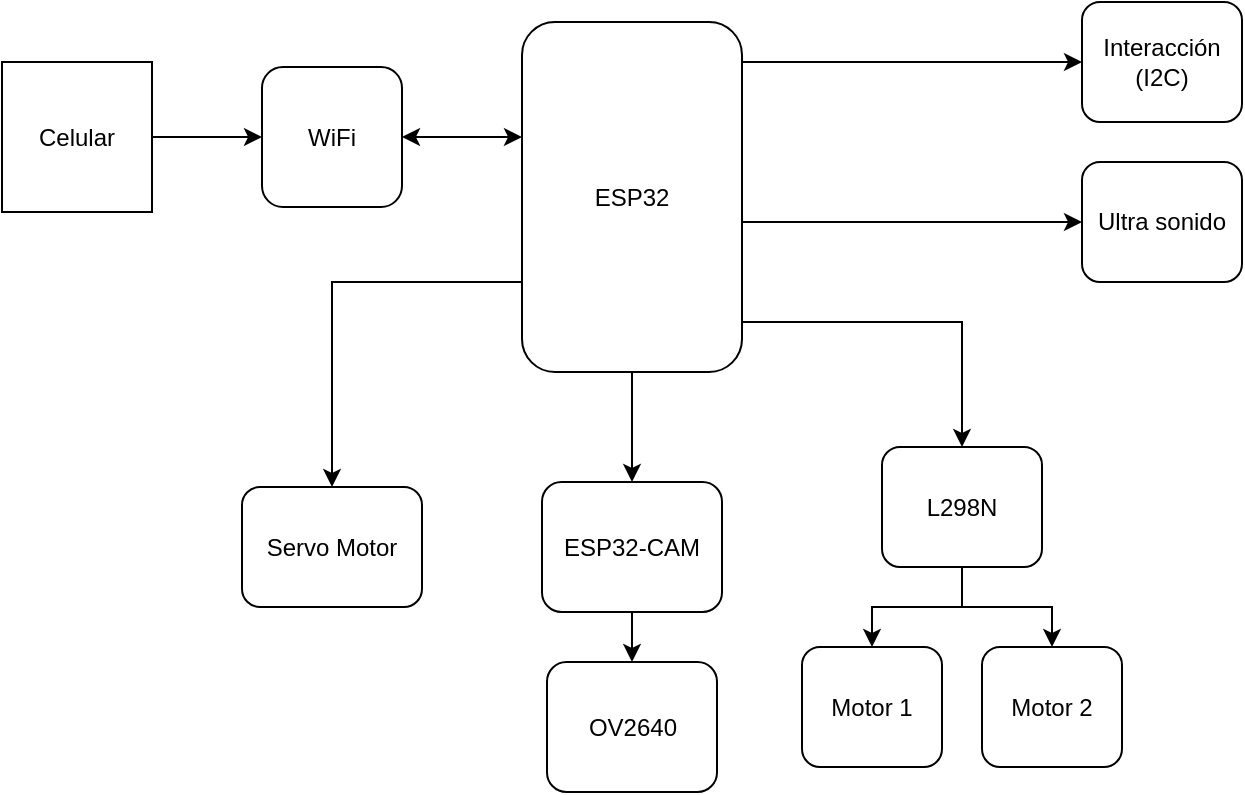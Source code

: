 <mxfile version="15.7.0" type="github">
  <diagram id="Kov3oZdJt8vPXKoNyL5-" name="Page-1">
    <mxGraphModel dx="782" dy="436" grid="1" gridSize="10" guides="1" tooltips="1" connect="1" arrows="1" fold="1" page="1" pageScale="1" pageWidth="827" pageHeight="1169" math="0" shadow="0">
      <root>
        <mxCell id="0" />
        <mxCell id="1" parent="0" />
        <mxCell id="dx68uwRgUBrh4_SJ9RZr-3" style="edgeStyle=orthogonalEdgeStyle;rounded=0;orthogonalLoop=1;jettySize=auto;html=1;startArrow=classic;startFill=1;" parent="1" source="pQWwAxiqqbHr_JKsDW9g-2" target="pQWwAxiqqbHr_JKsDW9g-4" edge="1">
          <mxGeometry relative="1" as="geometry">
            <Array as="points">
              <mxPoint x="280" y="188" />
              <mxPoint x="280" y="188" />
            </Array>
          </mxGeometry>
        </mxCell>
        <mxCell id="pQWwAxiqqbHr_JKsDW9g-2" value="WiFi" style="whiteSpace=wrap;html=1;aspect=fixed;rounded=1;" parent="1" vertex="1">
          <mxGeometry x="180" y="152.5" width="70" height="70" as="geometry" />
        </mxCell>
        <mxCell id="7wTW4Tu3UyPvyJkk_ZA_-2" value="" style="edgeStyle=orthogonalEdgeStyle;rounded=0;orthogonalLoop=1;jettySize=auto;html=1;" edge="1" parent="1" source="pQWwAxiqqbHr_JKsDW9g-4" target="7wTW4Tu3UyPvyJkk_ZA_-1">
          <mxGeometry relative="1" as="geometry" />
        </mxCell>
        <mxCell id="7wTW4Tu3UyPvyJkk_ZA_-6" value="" style="edgeStyle=orthogonalEdgeStyle;rounded=0;orthogonalLoop=1;jettySize=auto;html=1;" edge="1" parent="1" source="pQWwAxiqqbHr_JKsDW9g-4" target="7wTW4Tu3UyPvyJkk_ZA_-5">
          <mxGeometry relative="1" as="geometry">
            <Array as="points">
              <mxPoint x="530" y="280" />
            </Array>
          </mxGeometry>
        </mxCell>
        <mxCell id="7wTW4Tu3UyPvyJkk_ZA_-15" value="" style="edgeStyle=orthogonalEdgeStyle;rounded=0;orthogonalLoop=1;jettySize=auto;html=1;" edge="1" parent="1" source="pQWwAxiqqbHr_JKsDW9g-4" target="7wTW4Tu3UyPvyJkk_ZA_-14">
          <mxGeometry relative="1" as="geometry">
            <Array as="points">
              <mxPoint x="540" y="230" />
              <mxPoint x="540" y="230" />
            </Array>
          </mxGeometry>
        </mxCell>
        <mxCell id="7wTW4Tu3UyPvyJkk_ZA_-17" style="edgeStyle=orthogonalEdgeStyle;rounded=0;orthogonalLoop=1;jettySize=auto;html=1;entryX=0;entryY=0.5;entryDx=0;entryDy=0;" edge="1" parent="1" source="pQWwAxiqqbHr_JKsDW9g-4" target="7wTW4Tu3UyPvyJkk_ZA_-16">
          <mxGeometry relative="1" as="geometry">
            <Array as="points">
              <mxPoint x="510" y="150" />
              <mxPoint x="510" y="150" />
            </Array>
          </mxGeometry>
        </mxCell>
        <mxCell id="7wTW4Tu3UyPvyJkk_ZA_-19" style="edgeStyle=orthogonalEdgeStyle;rounded=0;orthogonalLoop=1;jettySize=auto;html=1;" edge="1" parent="1" source="pQWwAxiqqbHr_JKsDW9g-4" target="7wTW4Tu3UyPvyJkk_ZA_-18">
          <mxGeometry relative="1" as="geometry">
            <Array as="points">
              <mxPoint x="215" y="260" />
            </Array>
          </mxGeometry>
        </mxCell>
        <mxCell id="pQWwAxiqqbHr_JKsDW9g-4" value="ESP32" style="rounded=1;whiteSpace=wrap;html=1;strokeWidth=1;" parent="1" vertex="1">
          <mxGeometry x="310" y="130" width="110" height="175" as="geometry" />
        </mxCell>
        <mxCell id="dx68uwRgUBrh4_SJ9RZr-2" value="" style="edgeStyle=orthogonalEdgeStyle;rounded=0;orthogonalLoop=1;jettySize=auto;html=1;" parent="1" source="pQWwAxiqqbHr_JKsDW9g-6" target="pQWwAxiqqbHr_JKsDW9g-2" edge="1">
          <mxGeometry relative="1" as="geometry">
            <Array as="points">
              <mxPoint x="180" y="215.5" />
              <mxPoint x="180" y="215.5" />
            </Array>
          </mxGeometry>
        </mxCell>
        <mxCell id="pQWwAxiqqbHr_JKsDW9g-6" value="Celular" style="whiteSpace=wrap;html=1;aspect=fixed;rounded=0;strokeWidth=1;" parent="1" vertex="1">
          <mxGeometry x="50" y="150" width="75" height="75" as="geometry" />
        </mxCell>
        <mxCell id="7wTW4Tu3UyPvyJkk_ZA_-4" value="" style="edgeStyle=orthogonalEdgeStyle;rounded=0;orthogonalLoop=1;jettySize=auto;html=1;" edge="1" parent="1" source="7wTW4Tu3UyPvyJkk_ZA_-1" target="7wTW4Tu3UyPvyJkk_ZA_-3">
          <mxGeometry relative="1" as="geometry" />
        </mxCell>
        <mxCell id="7wTW4Tu3UyPvyJkk_ZA_-1" value="ESP32-CAM" style="rounded=1;whiteSpace=wrap;html=1;strokeWidth=1;" vertex="1" parent="1">
          <mxGeometry x="320" y="360" width="90" height="65" as="geometry" />
        </mxCell>
        <mxCell id="7wTW4Tu3UyPvyJkk_ZA_-3" value="OV2640" style="rounded=1;whiteSpace=wrap;html=1;strokeWidth=1;" vertex="1" parent="1">
          <mxGeometry x="322.5" y="450" width="85" height="65" as="geometry" />
        </mxCell>
        <mxCell id="7wTW4Tu3UyPvyJkk_ZA_-10" value="" style="edgeStyle=orthogonalEdgeStyle;rounded=0;orthogonalLoop=1;jettySize=auto;html=1;" edge="1" parent="1" source="7wTW4Tu3UyPvyJkk_ZA_-5" target="7wTW4Tu3UyPvyJkk_ZA_-9">
          <mxGeometry relative="1" as="geometry" />
        </mxCell>
        <mxCell id="7wTW4Tu3UyPvyJkk_ZA_-13" style="edgeStyle=orthogonalEdgeStyle;rounded=0;orthogonalLoop=1;jettySize=auto;html=1;entryX=0.5;entryY=0;entryDx=0;entryDy=0;" edge="1" parent="1" source="7wTW4Tu3UyPvyJkk_ZA_-5" target="7wTW4Tu3UyPvyJkk_ZA_-11">
          <mxGeometry relative="1" as="geometry" />
        </mxCell>
        <mxCell id="7wTW4Tu3UyPvyJkk_ZA_-5" value="L298N" style="whiteSpace=wrap;html=1;rounded=1;strokeWidth=1;" vertex="1" parent="1">
          <mxGeometry x="490" y="342.5" width="80" height="60" as="geometry" />
        </mxCell>
        <mxCell id="7wTW4Tu3UyPvyJkk_ZA_-9" value="Motor 1" style="whiteSpace=wrap;html=1;rounded=1;strokeWidth=1;" vertex="1" parent="1">
          <mxGeometry x="450" y="442.5" width="70" height="60" as="geometry" />
        </mxCell>
        <mxCell id="7wTW4Tu3UyPvyJkk_ZA_-11" value="Motor 2" style="whiteSpace=wrap;html=1;rounded=1;strokeWidth=1;" vertex="1" parent="1">
          <mxGeometry x="540" y="442.5" width="70" height="60" as="geometry" />
        </mxCell>
        <mxCell id="7wTW4Tu3UyPvyJkk_ZA_-14" value="Ultra sonido" style="whiteSpace=wrap;html=1;rounded=1;strokeWidth=1;" vertex="1" parent="1">
          <mxGeometry x="590" y="200" width="80" height="60" as="geometry" />
        </mxCell>
        <mxCell id="7wTW4Tu3UyPvyJkk_ZA_-16" value="Interacción&lt;br&gt;(I2C)" style="whiteSpace=wrap;html=1;rounded=1;strokeWidth=1;" vertex="1" parent="1">
          <mxGeometry x="590" y="120" width="80" height="60" as="geometry" />
        </mxCell>
        <mxCell id="7wTW4Tu3UyPvyJkk_ZA_-18" value="Servo Motor" style="rounded=1;whiteSpace=wrap;html=1;" vertex="1" parent="1">
          <mxGeometry x="170" y="362.5" width="90" height="60" as="geometry" />
        </mxCell>
      </root>
    </mxGraphModel>
  </diagram>
</mxfile>
